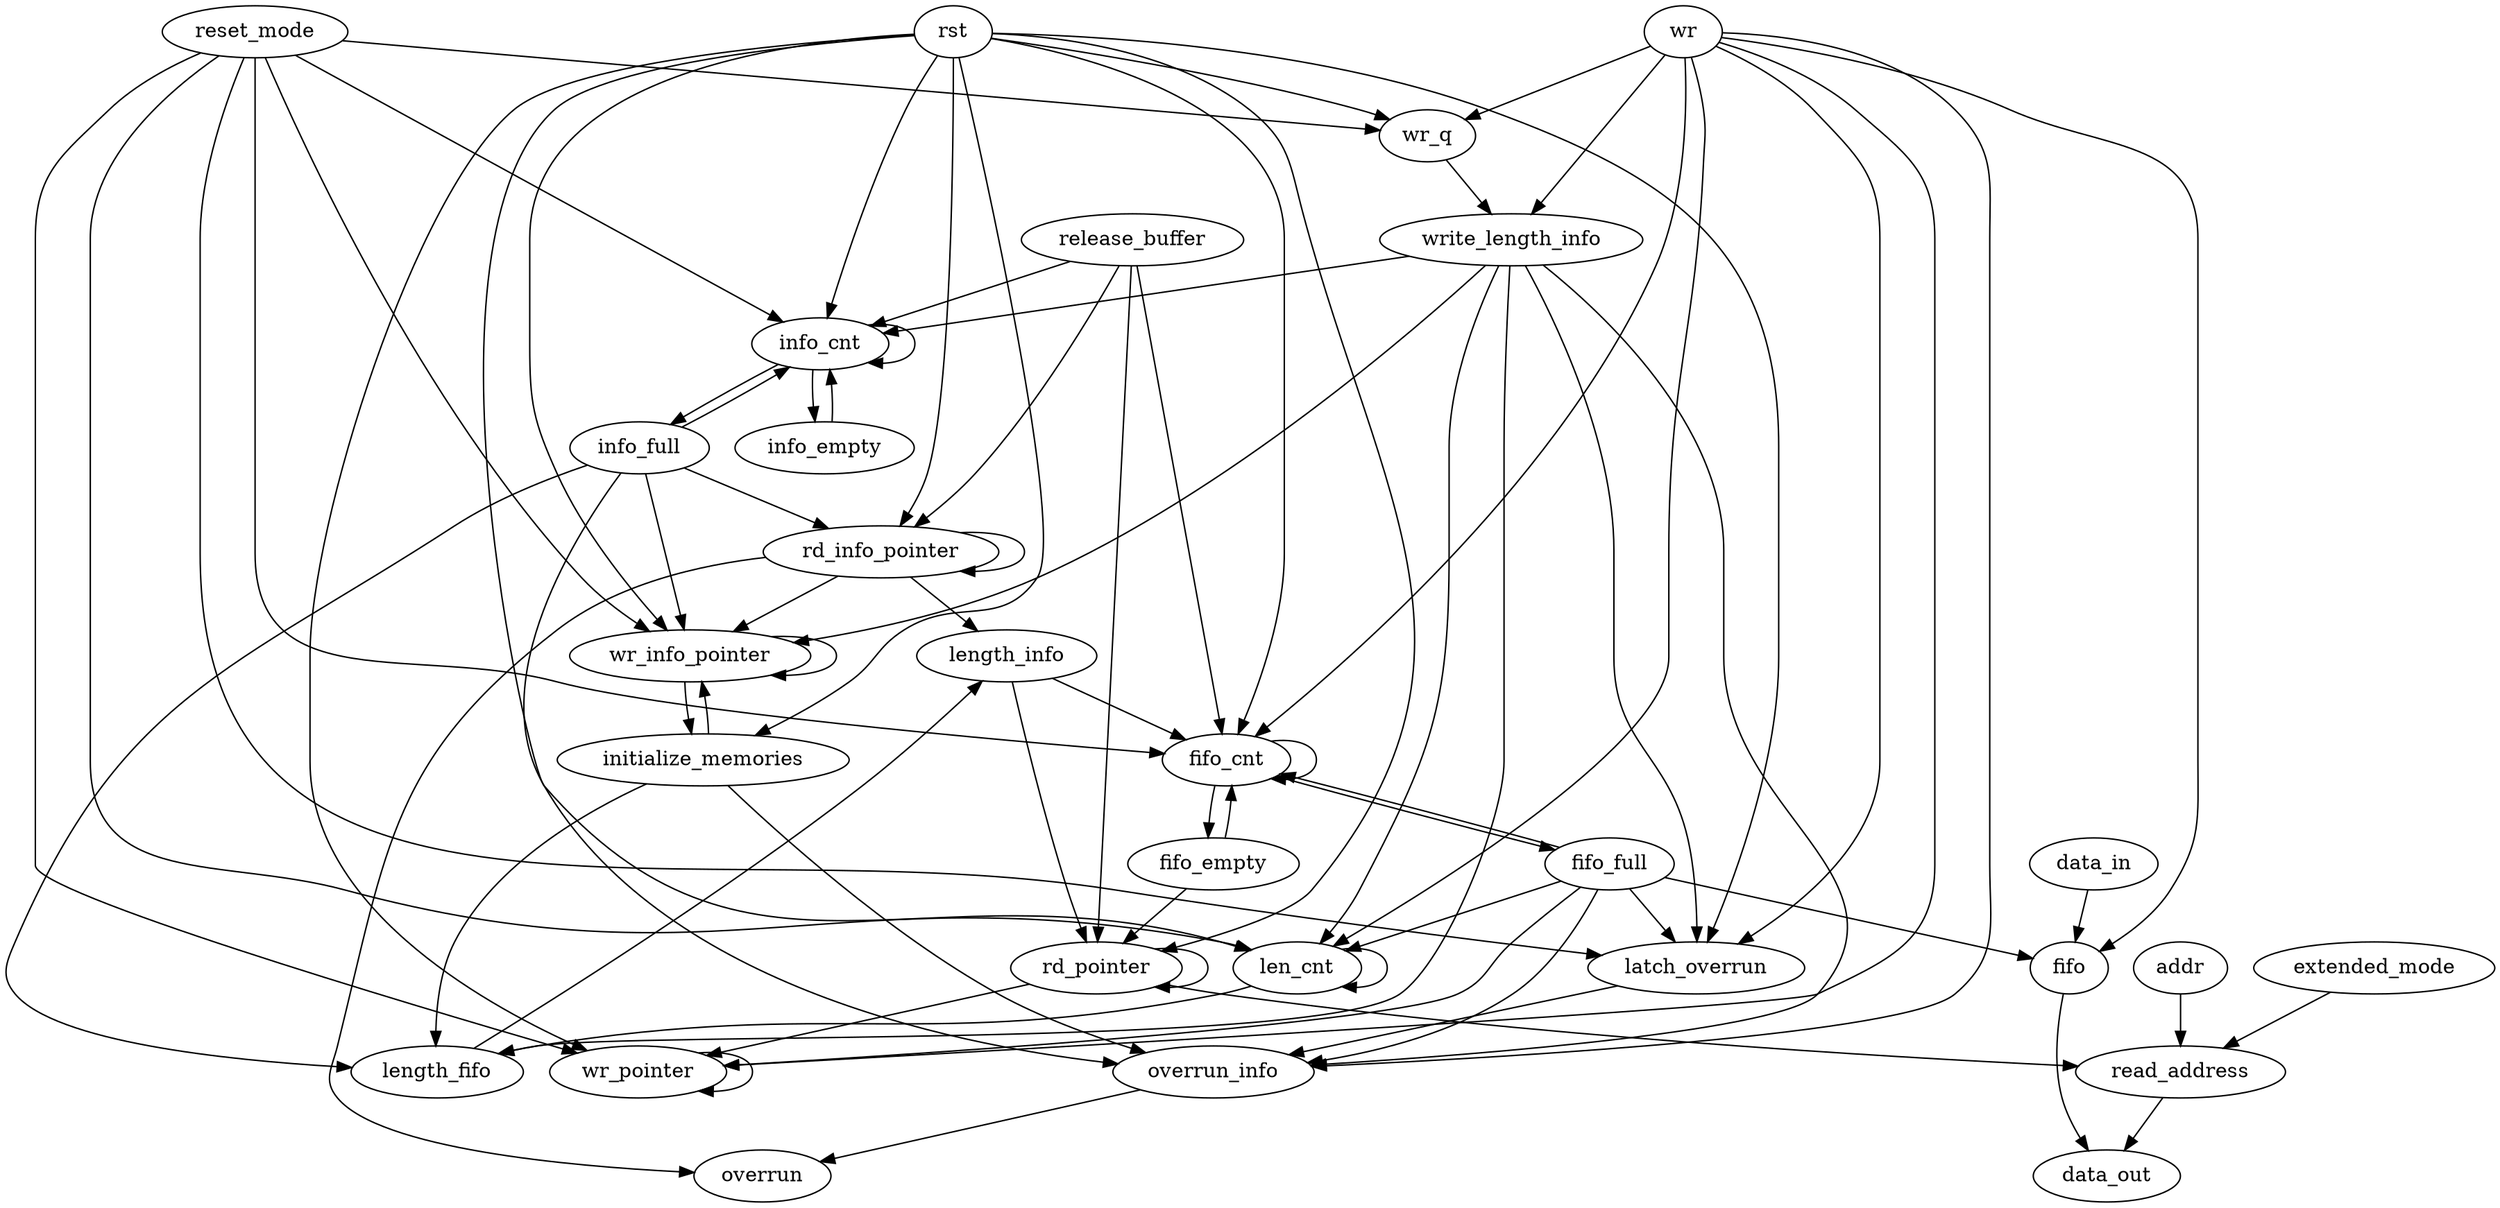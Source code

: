 digraph "" {
	length_info -> fifo_cnt	 [weight=2.0];
	length_info -> rd_pointer	 [weight=1.0];
	fifo_full -> latch_overrun	 [weight=1.0];
	fifo_full -> fifo_cnt	 [weight=4.0];
	fifo_full -> len_cnt	 [weight=1.0];
	fifo_full -> fifo	 [weight=1.0];
	fifo_full -> overrun_info	 [weight=1.0];
	fifo_full -> wr_pointer	 [weight=1.0];
	read_address -> data_out	 [weight=1.0];
	release_buffer -> fifo_cnt	 [weight=6.0];
	release_buffer -> rd_info_pointer	 [weight=1.0];
	release_buffer -> rd_pointer	 [weight=1.0];
	release_buffer -> info_cnt	 [weight=4.0];
	latch_overrun -> overrun_info	 [weight=1.0];
	fifo_cnt -> fifo_full	 [weight=1.0];
	fifo_cnt -> fifo_cnt	 [weight=3.0];
	fifo_cnt -> fifo_empty	 [weight=1.0];
	write_length_info -> latch_overrun	 [weight=2.0];
	write_length_info -> len_cnt	 [weight=2.0];
	write_length_info -> wr_info_pointer	 [weight=2.0];
	write_length_info -> overrun_info	 [weight=1.0];
	write_length_info -> length_fifo	 [weight=1.0];
	write_length_info -> info_cnt	 [weight=3.0];
	len_cnt -> len_cnt	 [weight=1.0];
	len_cnt -> length_fifo	 [weight=1.0];
	rd_info_pointer -> length_info	 [weight=1.0];
	rd_info_pointer -> rd_info_pointer	 [weight=1.0];
	rd_info_pointer -> wr_info_pointer	 [weight=1.0];
	rd_info_pointer -> overrun	 [weight=1.0];
	addr -> read_address	 [weight=2.0];
	fifo_empty -> fifo_cnt	 [weight=3.0];
	fifo_empty -> rd_pointer	 [weight=1.0];
	reset_mode -> latch_overrun	 [weight=2.0];
	reset_mode -> fifo_cnt	 [weight=4.0];
	reset_mode -> len_cnt	 [weight=2.0];
	reset_mode -> wr_info_pointer	 [weight=1.0];
	reset_mode -> wr_q	 [weight=2.0];
	reset_mode -> wr_pointer	 [weight=2.0];
	reset_mode -> info_cnt	 [weight=3.0];
	wr_info_pointer -> wr_info_pointer	 [weight=1.0];
	wr_info_pointer -> initialize_memories	 [weight=1.0];
	wr_q -> write_length_info	 [weight=1.0];
	fifo -> data_out	 [weight=1.0];
	rst -> latch_overrun	 [weight=3.0];
	rst -> fifo_cnt	 [weight=5.0];
	rst -> len_cnt	 [weight=3.0];
	rst -> rd_info_pointer	 [weight=2.0];
	rst -> wr_info_pointer	 [weight=3.0];
	rst -> wr_q	 [weight=3.0];
	rst -> wr_pointer	 [weight=3.0];
	rst -> rd_pointer	 [weight=2.0];
	rst -> initialize_memories	 [weight=2.0];
	rst -> info_cnt	 [weight=4.0];
	overrun_info -> overrun	 [weight=1.0];
	extended_mode -> read_address	 [weight=2.0];
	wr_pointer -> wr_pointer	 [weight=1.0];
	info_empty -> info_cnt	 [weight=2.0];
	rd_pointer -> read_address	 [weight=2.0];
	rd_pointer -> wr_pointer	 [weight=1.0];
	rd_pointer -> rd_pointer	 [weight=1.0];
	data_in -> fifo	 [weight=1.0];
	initialize_memories -> wr_info_pointer	 [weight=2.0];
	initialize_memories -> overrun_info	 [weight=2.0];
	initialize_memories -> length_fifo	 [weight=2.0];
	info_full -> rd_info_pointer	 [weight=1.0];
	info_full -> wr_info_pointer	 [weight=2.0];
	info_full -> overrun_info	 [weight=1.0];
	info_full -> length_fifo	 [weight=1.0];
	info_full -> info_cnt	 [weight=1.0];
	length_fifo -> length_info	 [weight=1.0];
	info_cnt -> info_empty	 [weight=1.0];
	info_cnt -> info_full	 [weight=1.0];
	info_cnt -> info_cnt	 [weight=2.0];
	wr -> latch_overrun	 [weight=1.0];
	wr -> fifo_cnt	 [weight=6.0];
	wr -> write_length_info	 [weight=1.0];
	wr -> len_cnt	 [weight=1.0];
	wr -> wr_q	 [weight=1.0];
	wr -> fifo	 [weight=1.0];
	wr -> overrun_info	 [weight=1.0];
	wr -> wr_pointer	 [weight=1.0];
}

